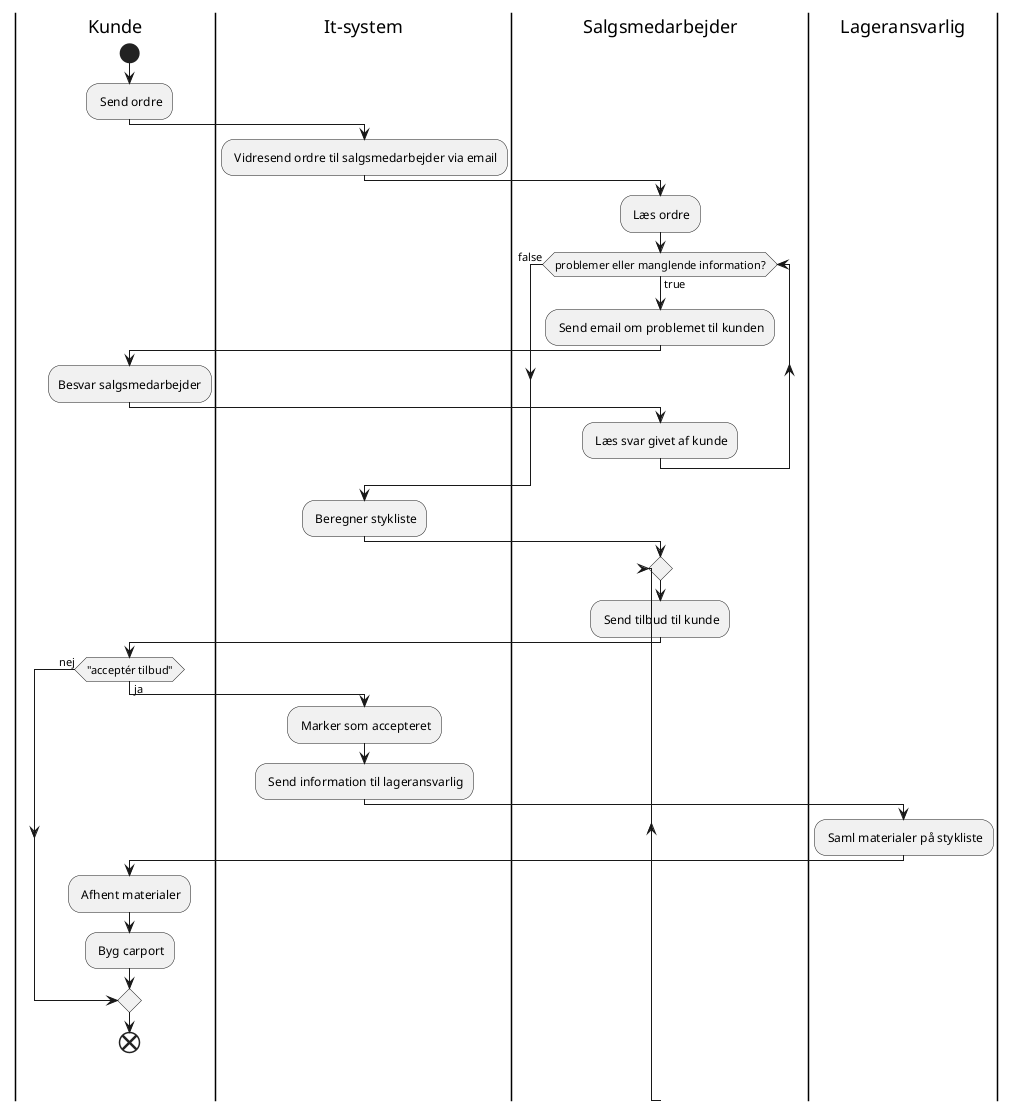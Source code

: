@startuml

|Kunde|
start
: Send ordre;
|It-system|
: Vidresend ordre til salgsmedarbejder via email;
|Salgsmedarbejder|
: Læs ordre;
while (problemer eller manglende information?) is (true)
    : Send email om problemet til kunden;
    |Kunde|
    :Besvar salgsmedarbejder;
    |Salgsmedarbejder|
    : Læs svar givet af kunde;
endwhile (false)
|It-system|
: Beregner stykliste;
|Salgsmedarbejder|
repeat
: Send tilbud til kunde;
|Kunde|
if ("acceptér tilbud") then (ja)
|It-system|
: Marker som accepteret;
: Send information til lageransvarlig;
|Lageransvarlig|
: Saml materialer på stykliste;
|Kunde|
: Afhent materialer;
: Byg carport;
else (nej)
endif
end
@enduml